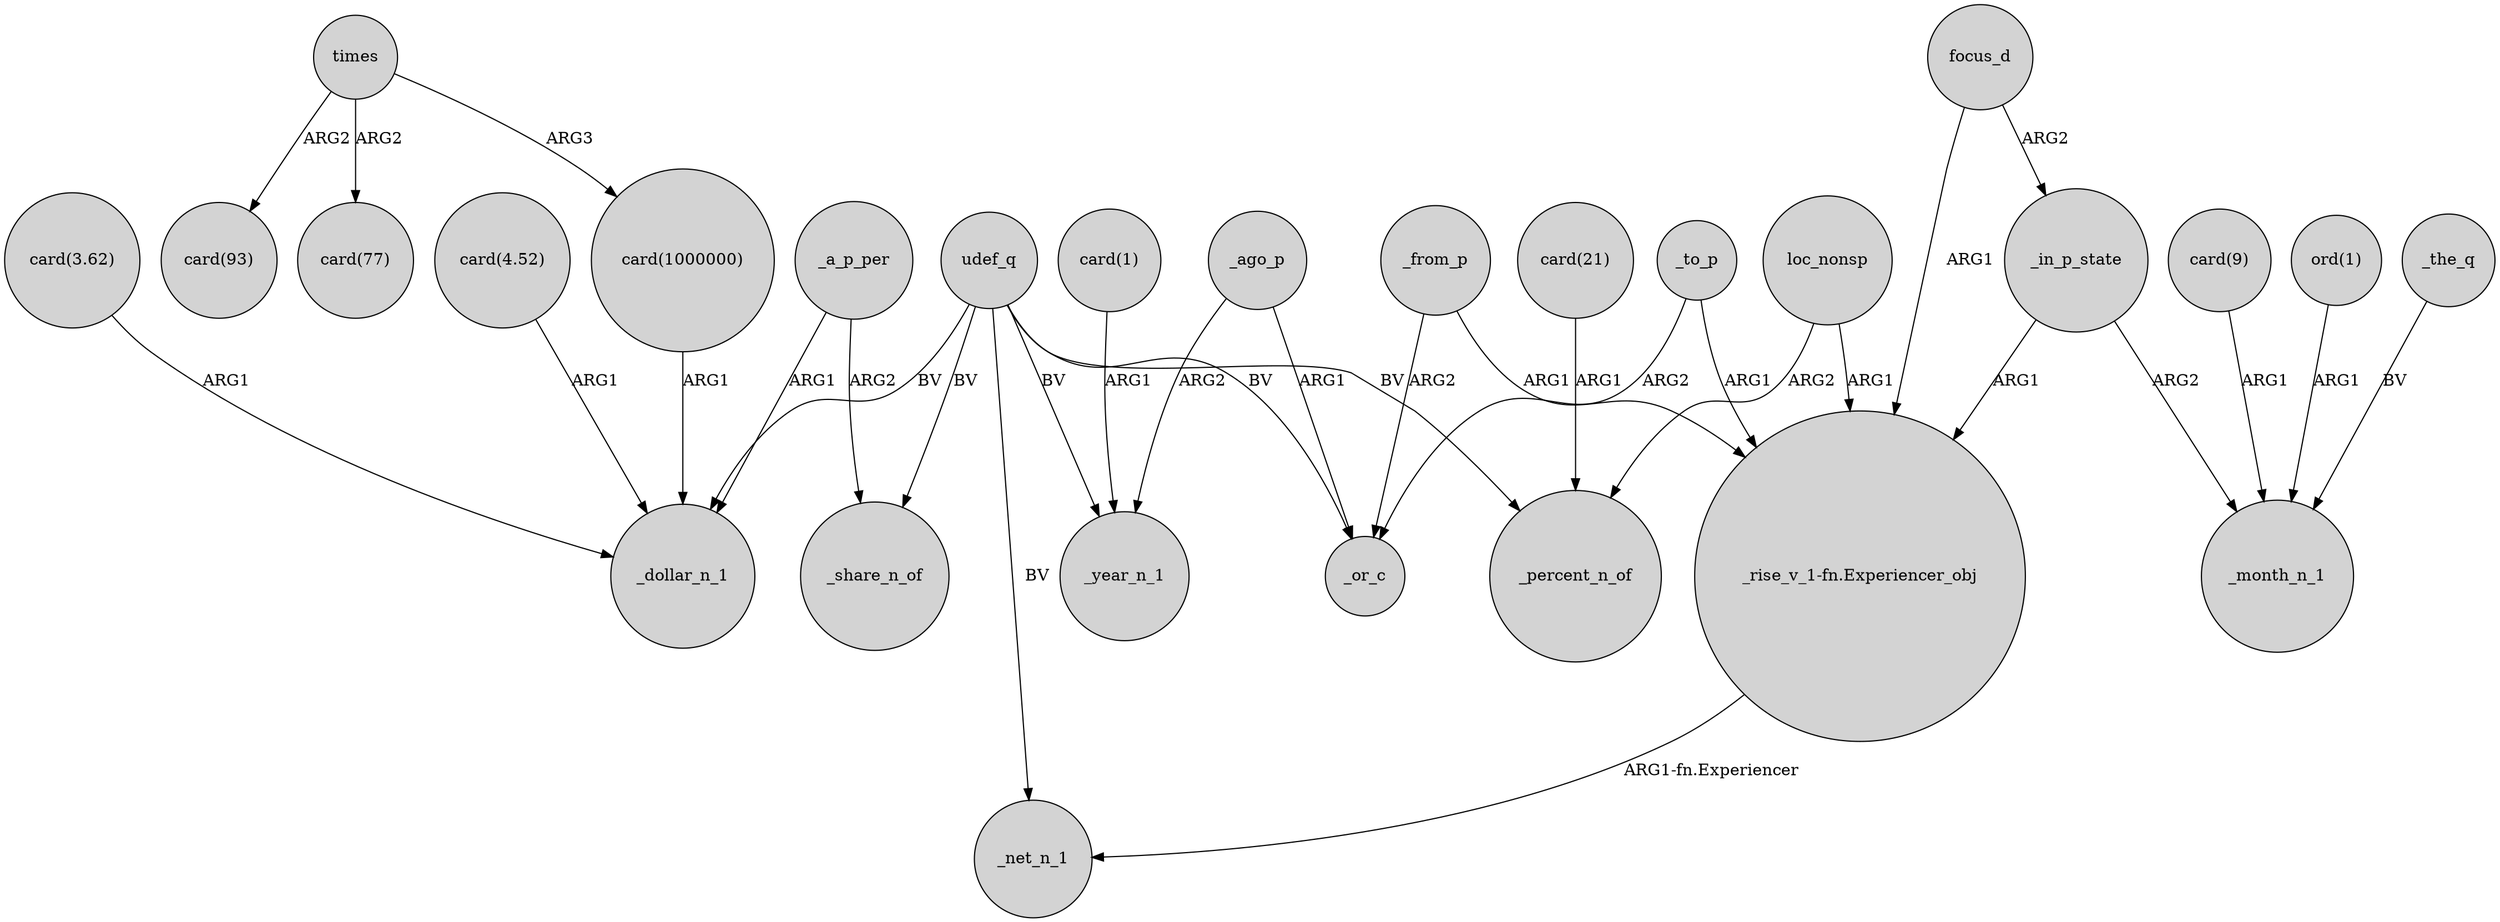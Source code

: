 digraph {
	node [shape=circle style=filled]
	_to_p -> _or_c [label=ARG2]
	focus_d -> _in_p_state [label=ARG2]
	"card(3.62)" -> _dollar_n_1 [label=ARG1]
	loc_nonsp -> "_rise_v_1-fn.Experiencer_obj" [label=ARG1]
	"ord(1)" -> _month_n_1 [label=ARG1]
	"card(1)" -> _year_n_1 [label=ARG1]
	_the_q -> _month_n_1 [label=BV]
	_from_p -> "_rise_v_1-fn.Experiencer_obj" [label=ARG1]
	_in_p_state -> "_rise_v_1-fn.Experiencer_obj" [label=ARG1]
	times -> "card(1000000)" [label=ARG3]
	"_rise_v_1-fn.Experiencer_obj" -> _net_n_1 [label="ARG1-fn.Experiencer"]
	udef_q -> _or_c [label=BV]
	_a_p_per -> _share_n_of [label=ARG2]
	udef_q -> _percent_n_of [label=BV]
	times -> "card(93)" [label=ARG2]
	udef_q -> _share_n_of [label=BV]
	udef_q -> _net_n_1 [label=BV]
	udef_q -> _dollar_n_1 [label=BV]
	"card(1000000)" -> _dollar_n_1 [label=ARG1]
	_from_p -> _or_c [label=ARG2]
	"card(4.52)" -> _dollar_n_1 [label=ARG1]
	focus_d -> "_rise_v_1-fn.Experiencer_obj" [label=ARG1]
	_a_p_per -> _dollar_n_1 [label=ARG1]
	_in_p_state -> _month_n_1 [label=ARG2]
	_ago_p -> _year_n_1 [label=ARG2]
	udef_q -> _year_n_1 [label=BV]
	_to_p -> "_rise_v_1-fn.Experiencer_obj" [label=ARG1]
	"card(9)" -> _month_n_1 [label=ARG1]
	_ago_p -> _or_c [label=ARG1]
	"card(21)" -> _percent_n_of [label=ARG1]
	times -> "card(77)" [label=ARG2]
	loc_nonsp -> _percent_n_of [label=ARG2]
}
